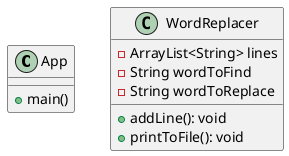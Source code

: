 @startuml

class App {
  +main()
}

class WordReplacer {
  -ArrayList<String> lines
  -String wordToFind
  -String wordToReplace
  +addLine(): void
  +printToFile(): void
}

@enduml